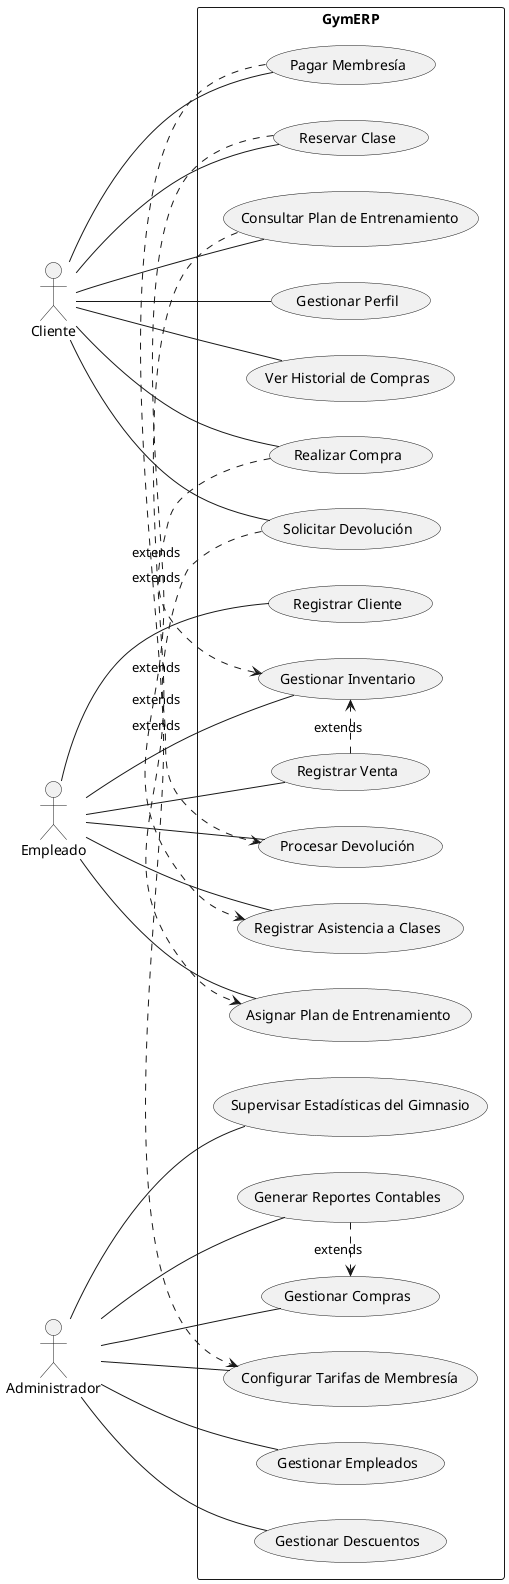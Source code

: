 @startuml Casos de uso
left to right direction
actor Cliente
actor Empleado
actor Administrador

rectangle GymERP {
  Cliente -- (Gestionar Perfil)
  Cliente -- (Realizar Compra)
  Cliente -- (Ver Historial de Compras)
  Cliente -- (Solicitar Devolución)
  Cliente -- (Pagar Membresía)
  Cliente -- (Reservar Clase)
  Cliente -- (Consultar Plan de Entrenamiento)
  
  Empleado -- (Registrar Cliente)
  Empleado -- (Registrar Venta)
  Empleado -- (Gestionar Inventario)
  Empleado -- (Procesar Devolución)
  Empleado -- (Asignar Plan de Entrenamiento)
  Empleado -- (Registrar Asistencia a Clases)
  
  Administrador -- (Gestionar Empleados)
  Administrador -- (Generar Reportes Contables)
  Administrador -- (Gestionar Compras)
  Administrador -- (Gestionar Descuentos)
  Administrador -- (Configurar Tarifas de Membresía)
  Administrador -- (Supervisar Estadísticas del Gimnasio)
}

(Realizar Compra) .> (Gestionar Inventario) : extends
(Registrar Venta) .> (Gestionar Inventario) : extends
(Generar Reportes Contables) .> (Gestionar Compras) : extends
(Solicitar Devolución) .> (Procesar Devolución) : extends
(Pagar Membresía) .> (Configurar Tarifas de Membresía) : extends
(Reservar Clase) .> (Registrar Asistencia a Clases) : extends
(Consultar Plan de Entrenamiento) .> (Asignar Plan de Entrenamiento) : extends

@enduml

